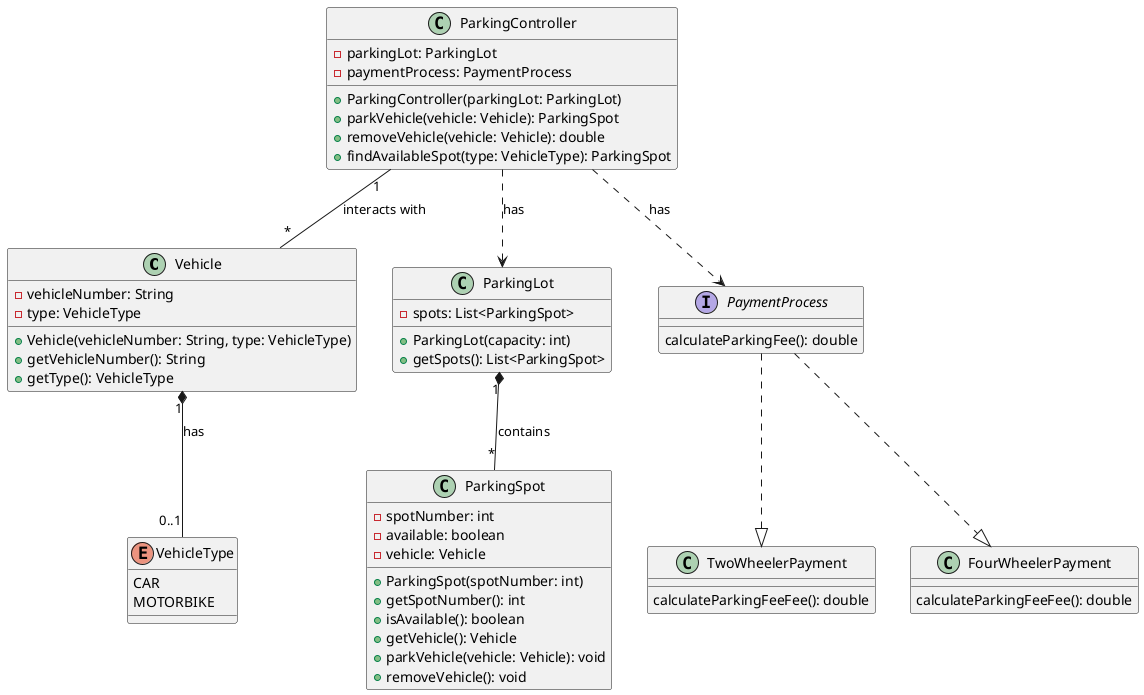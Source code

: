 @startuml

'A -- B       // Association
'B o-- C      // Aggregation
'C *-- A      // Composition
'B <|-- C     // Generalization/Inheritance
'C ..|> A     // Realization
'A ..> B      // Dependency

class Vehicle {
    - vehicleNumber: String
    - type: VehicleType
    + Vehicle(vehicleNumber: String, type: VehicleType)
    + getVehicleNumber(): String
    + getType(): VehicleType
}

enum VehicleType {
    CAR
    MOTORBIKE
}

class ParkingSpot {
    - spotNumber: int
    - available: boolean
    - vehicle: Vehicle
    + ParkingSpot(spotNumber: int)
    + getSpotNumber(): int
    + isAvailable(): boolean
    + getVehicle(): Vehicle
    + parkVehicle(vehicle: Vehicle): void
    + removeVehicle(): void
}

class ParkingLot {
    - spots: List<ParkingSpot>
    + ParkingLot(capacity: int)
    + getSpots(): List<ParkingSpot>
}

class ParkingController {
    - parkingLot: ParkingLot
    -paymentProcess: PaymentProcess
    + ParkingController(parkingLot: ParkingLot)
    + parkVehicle(vehicle: Vehicle): ParkingSpot
    + removeVehicle(vehicle: Vehicle): double
    + findAvailableSpot(type: VehicleType): ParkingSpot

}
interface PaymentProcess {
     calculateParkingFee(): double
}

class TwoWheelerPayment {
    calculateParkingFeeFee(): double
}
class FourWheelerPayment{
   calculateParkingFeeFee(): double
}

Vehicle "1" *-- "0..1" VehicleType : has

ParkingLot "1" *-- "*" ParkingSpot : contains
ParkingController  ..>  ParkingLot : has
ParkingController "1" -- "*" Vehicle : interacts with
PaymentProcess ..|> TwoWheelerPayment
PaymentProcess ..|> FourWheelerPayment
ParkingController  ..>  PaymentProcess : has

@enduml
